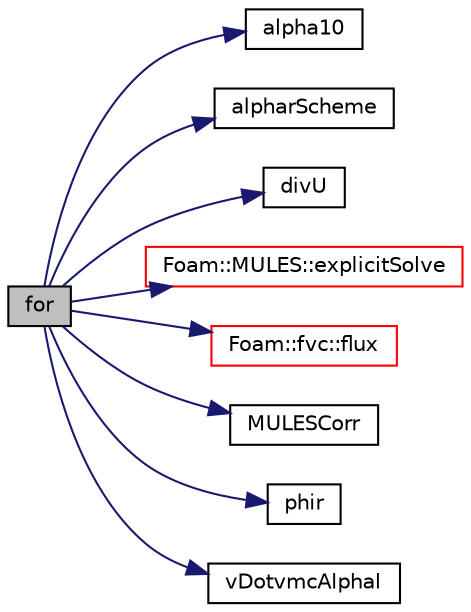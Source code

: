 digraph "for"
{
  bgcolor="transparent";
  edge [fontname="Helvetica",fontsize="10",labelfontname="Helvetica",labelfontsize="10"];
  node [fontname="Helvetica",fontsize="10",shape=record];
  rankdir="LR";
  Node1 [label="for",height=0.2,width=0.4,color="black", fillcolor="grey75", style="filled", fontcolor="black"];
  Node1 -> Node2 [color="midnightblue",fontsize="10",style="solid",fontname="Helvetica"];
  Node2 [label="alpha10",height=0.2,width=0.4,color="black",URL="$a03299.html#a195574438f641933c57ed2c3932c0092"];
  Node1 -> Node3 [color="midnightblue",fontsize="10",style="solid",fontname="Helvetica"];
  Node3 [label="alpharScheme",height=0.2,width=0.4,color="black",URL="$a03297.html#a7215f2a2f324f53472d95072b4a379e8"];
  Node1 -> Node4 [color="midnightblue",fontsize="10",style="solid",fontname="Helvetica"];
  Node4 [label="divU",height=0.2,width=0.4,color="black",URL="$a03280.html#a09bc63f3dad0c233d722b7374810ad3d"];
  Node1 -> Node5 [color="midnightblue",fontsize="10",style="solid",fontname="Helvetica"];
  Node5 [label="Foam::MULES::explicitSolve",height=0.2,width=0.4,color="red",URL="$a10816.html#a62d251545cddb4d8e55512c4a86dcabf"];
  Node1 -> Node6 [color="midnightblue",fontsize="10",style="solid",fontname="Helvetica"];
  Node6 [label="Foam::fvc::flux",height=0.2,width=0.4,color="red",URL="$a10792.html#ae13d777d84cef9a101ae5a61d5ce29af"];
  Node1 -> Node7 [color="midnightblue",fontsize="10",style="solid",fontname="Helvetica"];
  Node7 [label="MULESCorr",height=0.2,width=0.4,color="black",URL="$a05085.html#ac07d86b0b6b2aef6603e13f992b44cb4"];
  Node1 -> Node8 [color="midnightblue",fontsize="10",style="solid",fontname="Helvetica"];
  Node8 [label="phir",height=0.2,width=0.4,color="black",URL="$a03299.html#a03798e0151ee0cca96c6a95f434dfeb4"];
  Node1 -> Node9 [color="midnightblue",fontsize="10",style="solid",fontname="Helvetica"];
  Node9 [label="vDotvmcAlphal",height=0.2,width=0.4,color="black",URL="$a03299.html#a7551317dd877a55603e739dc643c581c"];
}
